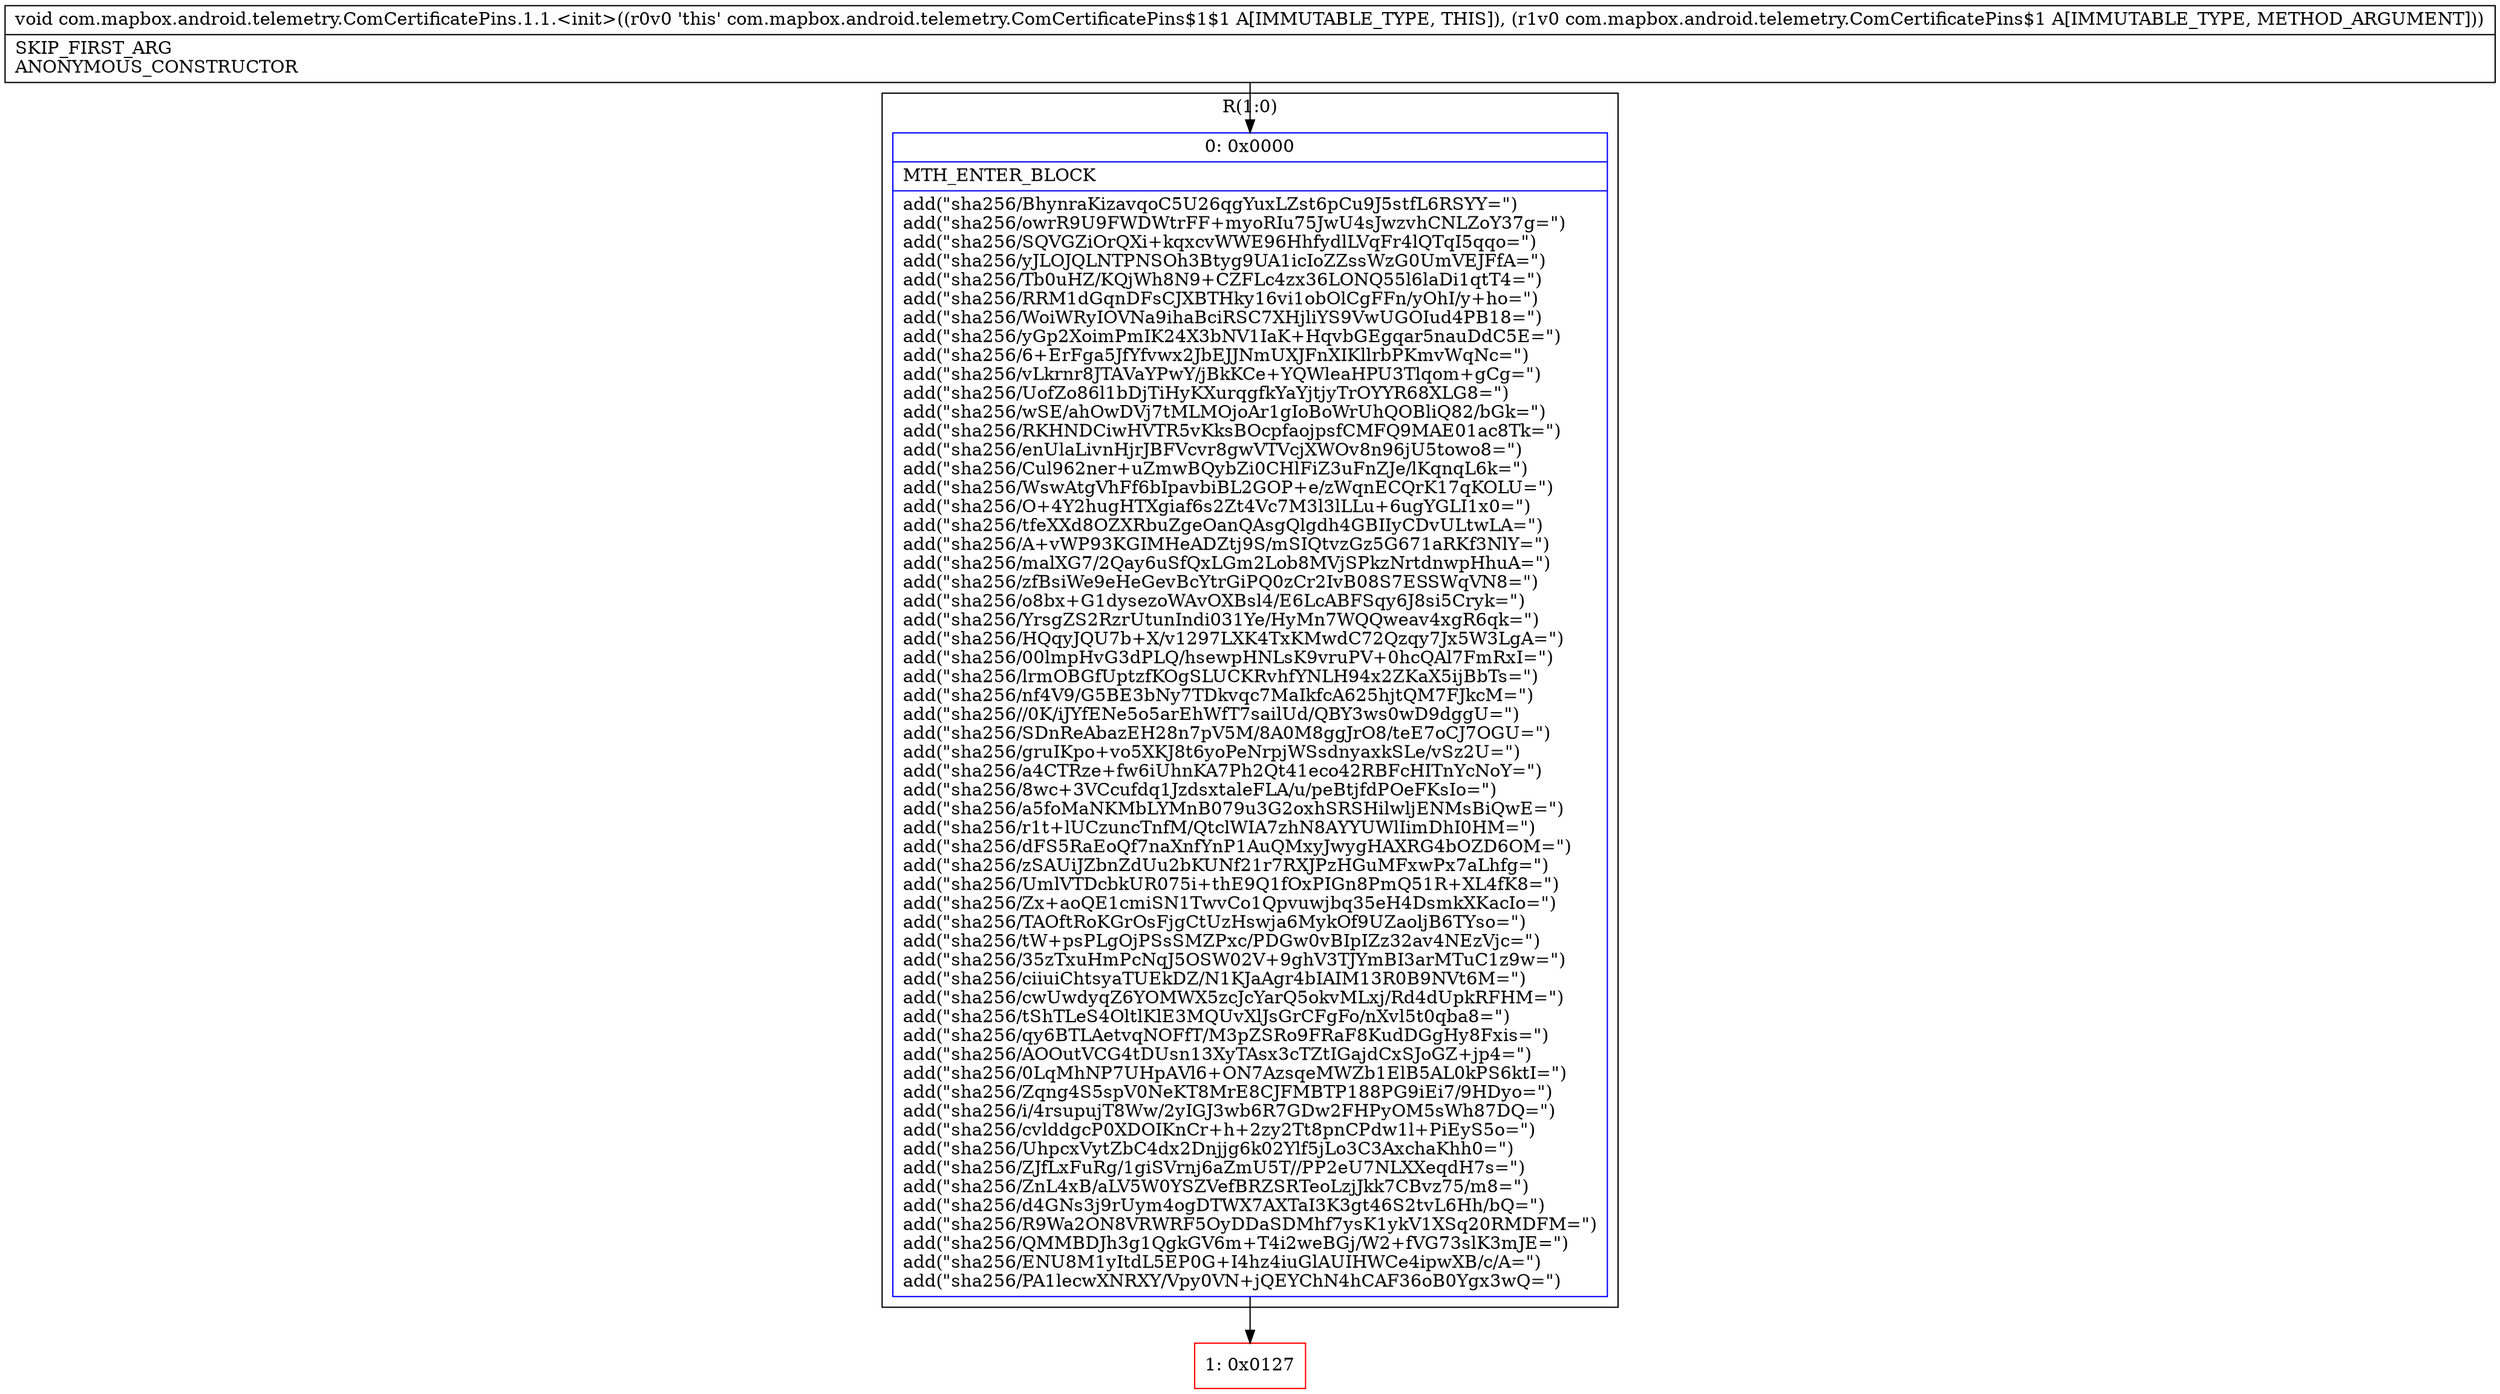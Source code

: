 digraph "CFG forcom.mapbox.android.telemetry.ComCertificatePins.1.1.\<init\>(Lcom\/mapbox\/android\/telemetry\/ComCertificatePins$1;)V" {
subgraph cluster_Region_6990496 {
label = "R(1:0)";
node [shape=record,color=blue];
Node_0 [shape=record,label="{0\:\ 0x0000|MTH_ENTER_BLOCK\l|add(\"sha256\/BhynraKizavqoC5U26qgYuxLZst6pCu9J5stfL6RSYY=\")\ladd(\"sha256\/owrR9U9FWDWtrFF+myoRIu75JwU4sJwzvhCNLZoY37g=\")\ladd(\"sha256\/SQVGZiOrQXi+kqxcvWWE96HhfydlLVqFr4lQTqI5qqo=\")\ladd(\"sha256\/yJLOJQLNTPNSOh3Btyg9UA1icIoZZssWzG0UmVEJFfA=\")\ladd(\"sha256\/Tb0uHZ\/KQjWh8N9+CZFLc4zx36LONQ55l6laDi1qtT4=\")\ladd(\"sha256\/RRM1dGqnDFsCJXBTHky16vi1obOlCgFFn\/yOhI\/y+ho=\")\ladd(\"sha256\/WoiWRyIOVNa9ihaBciRSC7XHjliYS9VwUGOIud4PB18=\")\ladd(\"sha256\/yGp2XoimPmIK24X3bNV1IaK+HqvbGEgqar5nauDdC5E=\")\ladd(\"sha256\/6+ErFga5JfYfvwx2JbEJJNmUXJFnXIKllrbPKmvWqNc=\")\ladd(\"sha256\/vLkrnr8JTAVaYPwY\/jBkKCe+YQWleaHPU3Tlqom+gCg=\")\ladd(\"sha256\/UofZo86l1bDjTiHyKXurqgfkYaYjtjyTrOYYR68XLG8=\")\ladd(\"sha256\/wSE\/ahOwDVj7tMLMOjoAr1gIoBoWrUhQOBliQ82\/bGk=\")\ladd(\"sha256\/RKHNDCiwHVTR5vKksBOcpfaojpsfCMFQ9MAE01ac8Tk=\")\ladd(\"sha256\/enUlaLivnHjrJBFVcvr8gwVTVcjXWOv8n96jU5towo8=\")\ladd(\"sha256\/Cul962ner+uZmwBQybZi0CHlFiZ3uFnZJe\/lKqnqL6k=\")\ladd(\"sha256\/WswAtgVhFf6bIpavbiBL2GOP+e\/zWqnECQrK17qKOLU=\")\ladd(\"sha256\/O+4Y2hugHTXgiaf6s2Zt4Vc7M3l3lLLu+6ugYGLI1x0=\")\ladd(\"sha256\/tfeXXd8OZXRbuZgeOanQAsgQlgdh4GBIIyCDvULtwLA=\")\ladd(\"sha256\/A+vWP93KGIMHeADZtj9S\/mSIQtvzGz5G671aRKf3NlY=\")\ladd(\"sha256\/malXG7\/2Qay6uSfQxLGm2Lob8MVjSPkzNrtdnwpHhuA=\")\ladd(\"sha256\/zfBsiWe9eHeGevBcYtrGiPQ0zCr2IvB08S7ESSWqVN8=\")\ladd(\"sha256\/o8bx+G1dysezoWAvOXBsl4\/E6LcABFSqy6J8si5Cryk=\")\ladd(\"sha256\/YrsgZS2RzrUtunIndi031Ye\/HyMn7WQQweav4xgR6qk=\")\ladd(\"sha256\/HQqyJQU7b+X\/v1297LXK4TxKMwdC72Qzqy7Jx5W3LgA=\")\ladd(\"sha256\/00lmpHvG3dPLQ\/hsewpHNLsK9vruPV+0hcQAl7FmRxI=\")\ladd(\"sha256\/lrmOBGfUptzfKOgSLUCKRvhfYNLH94x2ZKaX5ijBbTs=\")\ladd(\"sha256\/nf4V9\/G5BE3bNy7TDkvqc7MaIkfcA625hjtQM7FJkcM=\")\ladd(\"sha256\/\/0K\/iJYfENe5o5arEhWfT7sailUd\/QBY3ws0wD9dggU=\")\ladd(\"sha256\/SDnReAbazEH28n7pV5M\/8A0M8ggJrO8\/teE7oCJ7OGU=\")\ladd(\"sha256\/gruIKpo+vo5XKJ8t6yoPeNrpjWSsdnyaxkSLe\/vSz2U=\")\ladd(\"sha256\/a4CTRze+fw6iUhnKA7Ph2Qt41eco42RBFcHITnYcNoY=\")\ladd(\"sha256\/8wc+3VCcufdq1JzdsxtaleFLA\/u\/peBtjfdPOeFKsIo=\")\ladd(\"sha256\/a5foMaNKMbLYMnB079u3G2oxhSRSHilwljENMsBiQwE=\")\ladd(\"sha256\/r1t+lUCzuncTnfM\/QtclWIA7zhN8AYYUWlIimDhI0HM=\")\ladd(\"sha256\/dFS5RaEoQf7naXnfYnP1AuQMxyJwygHAXRG4bOZD6OM=\")\ladd(\"sha256\/zSAUiJZbnZdUu2bKUNf21r7RXJPzHGuMFxwPx7aLhfg=\")\ladd(\"sha256\/UmlVTDcbkUR075i+thE9Q1fOxPIGn8PmQ51R+XL4fK8=\")\ladd(\"sha256\/Zx+aoQE1cmiSN1TwvCo1Qpvuwjbq35eH4DsmkXKacIo=\")\ladd(\"sha256\/TAOftRoKGrOsFjgCtUzHswja6MykOf9UZaoljB6TYso=\")\ladd(\"sha256\/tW+psPLgOjPSsSMZPxc\/PDGw0vBIpIZz32av4NEzVjc=\")\ladd(\"sha256\/35zTxuHmPcNqJ5OSW02V+9ghV3TJYmBI3arMTuC1z9w=\")\ladd(\"sha256\/ciiuiChtsyaTUEkDZ\/N1KJaAgr4bIAIM13R0B9NVt6M=\")\ladd(\"sha256\/cwUwdyqZ6YOMWX5zcJcYarQ5okvMLxj\/Rd4dUpkRFHM=\")\ladd(\"sha256\/tShTLeS4OltlKlE3MQUvXlJsGrCFgFo\/nXvl5t0qba8=\")\ladd(\"sha256\/qy6BTLAetvqNOFfT\/M3pZSRo9FRaF8KudDGgHy8Fxis=\")\ladd(\"sha256\/AOOutVCG4tDUsn13XyTAsx3cTZtIGajdCxSJoGZ+jp4=\")\ladd(\"sha256\/0LqMhNP7UHpAVl6+ON7AzsqeMWZb1ElB5AL0kPS6ktI=\")\ladd(\"sha256\/Zqng4S5spV0NeKT8MrE8CJFMBTP188PG9iEi7\/9HDyo=\")\ladd(\"sha256\/i\/4rsupujT8Ww\/2yIGJ3wb6R7GDw2FHPyOM5sWh87DQ=\")\ladd(\"sha256\/cvlddgcP0XDOIKnCr+h+2zy2Tt8pnCPdw1l+PiEyS5o=\")\ladd(\"sha256\/UhpcxVytZbC4dx2Dnjjg6k02Ylf5jLo3C3AxchaKhh0=\")\ladd(\"sha256\/ZJfLxFuRg\/1giSVrnj6aZmU5T\/\/PP2eU7NLXXeqdH7s=\")\ladd(\"sha256\/ZnL4xB\/aLV5W0YSZVefBRZSRTeoLzjJkk7CBvz75\/m8=\")\ladd(\"sha256\/d4GNs3j9rUym4ogDTWX7AXTaI3K3gt46S2tvL6Hh\/bQ=\")\ladd(\"sha256\/R9Wa2ON8VRWRF5OyDDaSDMhf7ysK1ykV1XSq20RMDFM=\")\ladd(\"sha256\/QMMBDJh3g1QgkGV6m+T4i2weBGj\/W2+fVG73slK3mJE=\")\ladd(\"sha256\/ENU8M1yItdL5EP0G+I4hz4iuGlAUIHWCe4ipwXB\/c\/A=\")\ladd(\"sha256\/PA1lecwXNRXY\/Vpy0VN+jQEYChN4hCAF36oB0Ygx3wQ=\")\l}"];
}
Node_1 [shape=record,color=red,label="{1\:\ 0x0127}"];
MethodNode[shape=record,label="{void com.mapbox.android.telemetry.ComCertificatePins.1.1.\<init\>((r0v0 'this' com.mapbox.android.telemetry.ComCertificatePins$1$1 A[IMMUTABLE_TYPE, THIS]), (r1v0 com.mapbox.android.telemetry.ComCertificatePins$1 A[IMMUTABLE_TYPE, METHOD_ARGUMENT]))  | SKIP_FIRST_ARG\lANONYMOUS_CONSTRUCTOR\l}"];
MethodNode -> Node_0;
Node_0 -> Node_1;
}


